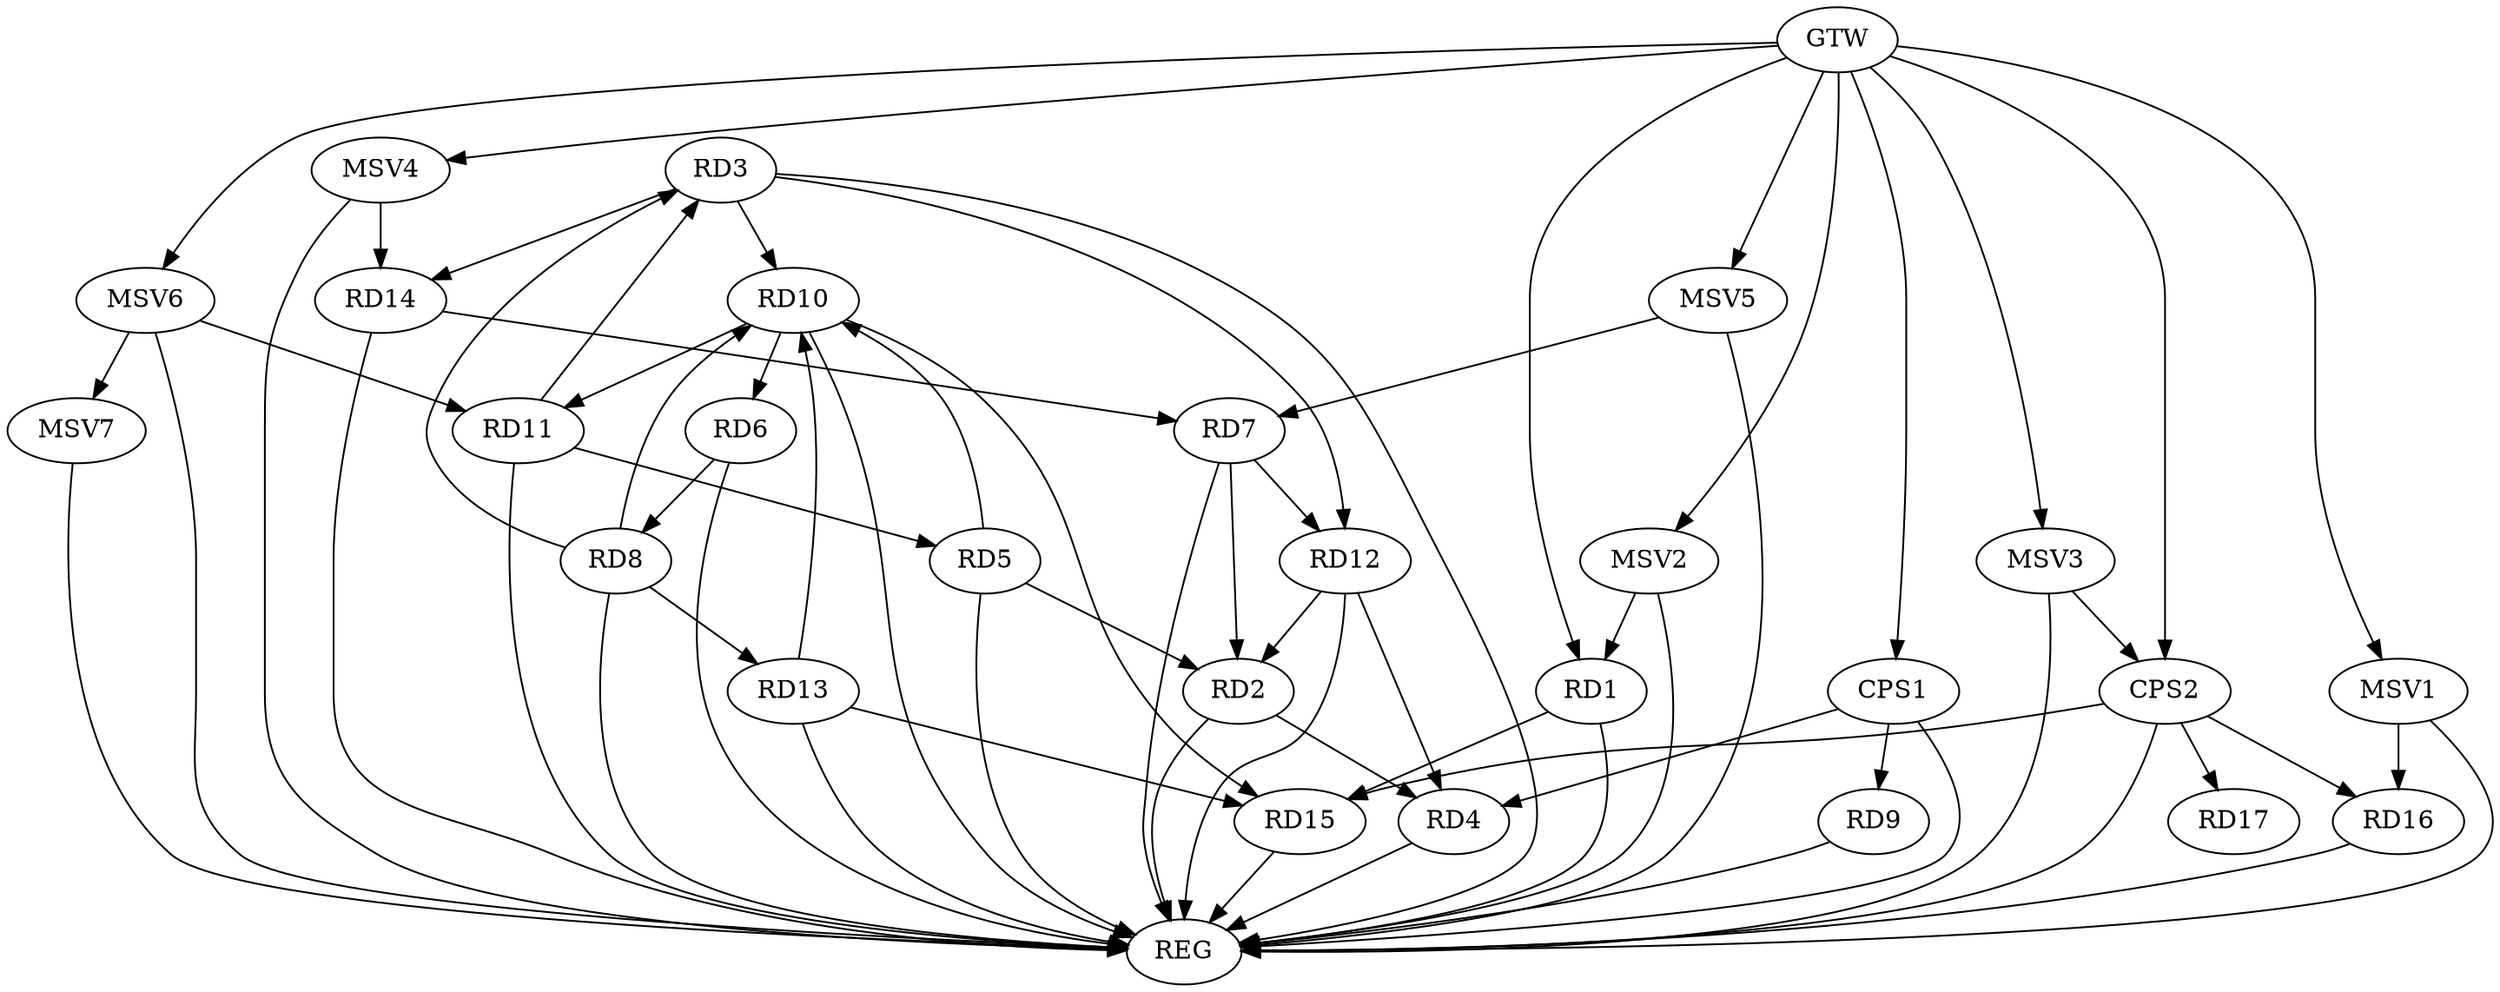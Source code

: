 strict digraph G {
  RD1 [ label="RD1" ];
  RD2 [ label="RD2" ];
  RD3 [ label="RD3" ];
  RD4 [ label="RD4" ];
  RD5 [ label="RD5" ];
  RD6 [ label="RD6" ];
  RD7 [ label="RD7" ];
  RD8 [ label="RD8" ];
  RD9 [ label="RD9" ];
  RD10 [ label="RD10" ];
  RD11 [ label="RD11" ];
  RD12 [ label="RD12" ];
  RD13 [ label="RD13" ];
  RD14 [ label="RD14" ];
  RD15 [ label="RD15" ];
  RD16 [ label="RD16" ];
  RD17 [ label="RD17" ];
  CPS1 [ label="CPS1" ];
  CPS2 [ label="CPS2" ];
  GTW [ label="GTW" ];
  REG [ label="REG" ];
  MSV1 [ label="MSV1" ];
  MSV2 [ label="MSV2" ];
  MSV3 [ label="MSV3" ];
  MSV4 [ label="MSV4" ];
  MSV5 [ label="MSV5" ];
  MSV6 [ label="MSV6" ];
  MSV7 [ label="MSV7" ];
  RD1 -> RD15;
  RD2 -> RD4;
  RD5 -> RD2;
  RD7 -> RD2;
  RD12 -> RD2;
  RD8 -> RD3;
  RD3 -> RD10;
  RD11 -> RD3;
  RD3 -> RD12;
  RD3 -> RD14;
  RD12 -> RD4;
  RD5 -> RD10;
  RD11 -> RD5;
  RD6 -> RD8;
  RD10 -> RD6;
  RD7 -> RD12;
  RD14 -> RD7;
  RD8 -> RD10;
  RD8 -> RD13;
  RD10 -> RD11;
  RD13 -> RD10;
  RD10 -> RD15;
  RD13 -> RD15;
  CPS1 -> RD4;
  CPS1 -> RD9;
  CPS2 -> RD15;
  CPS2 -> RD16;
  CPS2 -> RD17;
  GTW -> RD1;
  GTW -> CPS1;
  GTW -> CPS2;
  RD1 -> REG;
  RD2 -> REG;
  RD3 -> REG;
  RD4 -> REG;
  RD5 -> REG;
  RD6 -> REG;
  RD7 -> REG;
  RD8 -> REG;
  RD9 -> REG;
  RD10 -> REG;
  RD11 -> REG;
  RD12 -> REG;
  RD13 -> REG;
  RD14 -> REG;
  RD15 -> REG;
  RD16 -> REG;
  CPS1 -> REG;
  CPS2 -> REG;
  MSV1 -> RD16;
  GTW -> MSV1;
  MSV1 -> REG;
  MSV2 -> RD1;
  GTW -> MSV2;
  MSV2 -> REG;
  MSV3 -> CPS2;
  GTW -> MSV3;
  MSV3 -> REG;
  MSV4 -> RD14;
  GTW -> MSV4;
  MSV4 -> REG;
  MSV5 -> RD7;
  GTW -> MSV5;
  MSV5 -> REG;
  MSV6 -> RD11;
  GTW -> MSV6;
  MSV6 -> REG;
  MSV6 -> MSV7;
  MSV7 -> REG;
}

